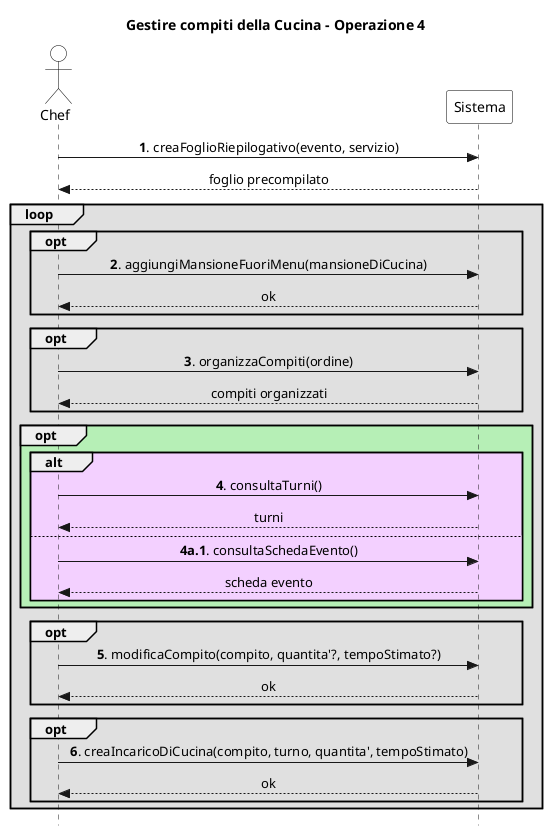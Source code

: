 @startuml
skinparam Style strictuml
skinparam SequenceMessageAlign center

skinparam sequence {
    ActorBorderColor Black
    ActorBackgroundColor White
    ParticipantBorderColor Black
    ParticipantBackgroundColor White
}

actor Chef
participant Sistema

title Gestire compiti della Cucina - Operazione 4

Chef -> Sistema: **1**. creaFoglioRiepilogativo(evento, servizio)
return foglio precompilato

loop #e0e0e0
    opt #e0e0e0
        Chef -> Sistema: **2**. aggiungiMansioneFuoriMenu(mansioneDiCucina)
        return ok
    end

    opt #e0e0e0
        Chef -> Sistema: **3**. organizzaCompiti(ordine)
        return compiti organizzati
    end

    opt #b6efb6
        alt #f3d0ff
            Chef -> Sistema: **4**. consultaTurni()
            return turni
        else
            Chef -> Sistema: **4a.1**. consultaSchedaEvento()
            return scheda evento
        end
    end

    opt #e0e0e0
        Chef -> Sistema: **5**. modificaCompito(compito, quantita'?, tempoStimato?)
        return ok
    end

    opt #e0e0e0
        Chef -> Sistema: **6**. creaIncaricoDiCucina(compito, turno, quantita', tempoStimato)
        return ok
    end

end


@enduml